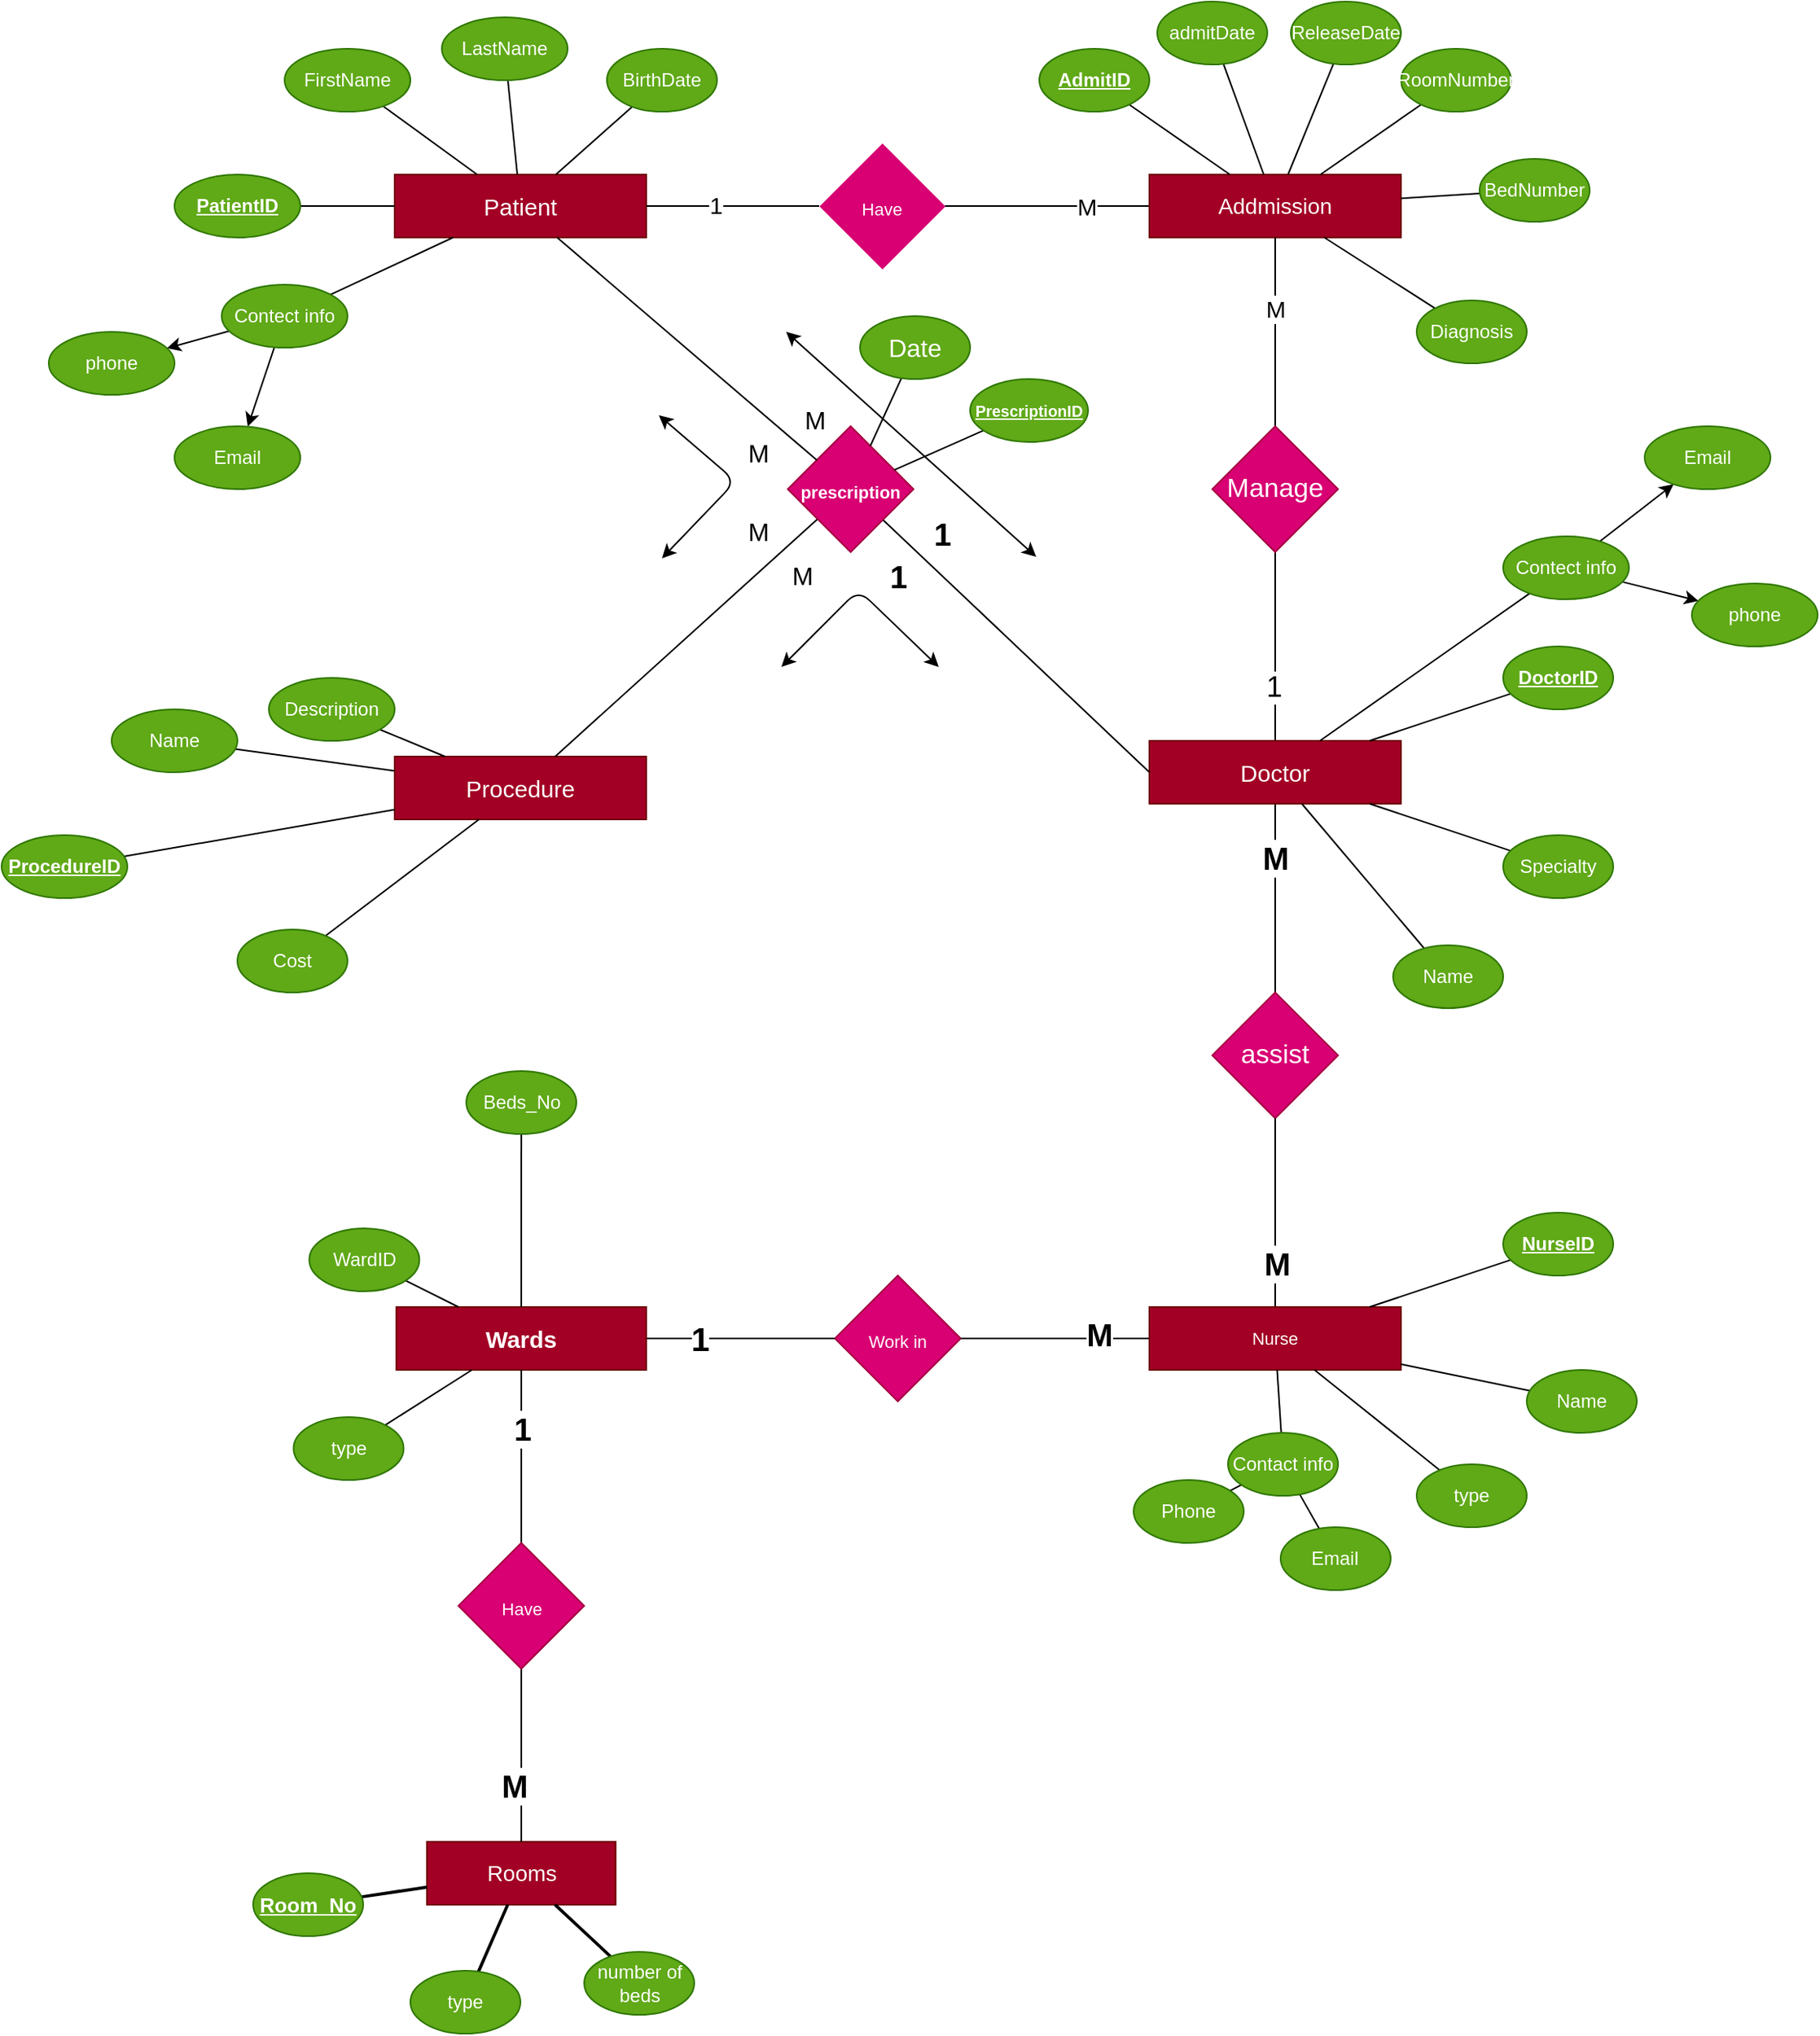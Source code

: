 <mxfile>
    <diagram id="vMU64iLobhLZFNcHKRpa" name="Page-1">
        <mxGraphModel dx="1324" dy="878" grid="0" gridSize="10" guides="1" tooltips="1" connect="1" arrows="1" fold="1" page="0" pageScale="1" pageWidth="1400" pageHeight="850" background="none" math="0" shadow="0">
            <root>
                <mxCell id="0"/>
                <mxCell id="1" parent="0"/>
                <mxCell id="2" value="&lt;font style=&quot;font-size: 15px;&quot;&gt;Patient&lt;/font&gt;" style="rounded=0;whiteSpace=wrap;html=1;fillColor=#a20025;fontColor=#ffffff;strokeColor=#6F0000;" vertex="1" parent="1">
                    <mxGeometry x="200" y="200" width="160" height="40" as="geometry"/>
                </mxCell>
                <mxCell id="11" style="edgeStyle=none;html=1;endArrow=none;endFill=0;" edge="1" parent="1" source="3" target="2">
                    <mxGeometry relative="1" as="geometry"/>
                </mxCell>
                <mxCell id="3" value="BirthDate" style="ellipse;whiteSpace=wrap;html=1;fillColor=#60a917;fontColor=#ffffff;strokeColor=#2D7600;" vertex="1" parent="1">
                    <mxGeometry x="335" y="120" width="70" height="40" as="geometry"/>
                </mxCell>
                <mxCell id="10" style="edgeStyle=none;html=1;endArrow=none;endFill=0;" edge="1" parent="1" source="4" target="2">
                    <mxGeometry relative="1" as="geometry"/>
                </mxCell>
                <mxCell id="4" value="LastName" style="ellipse;whiteSpace=wrap;html=1;fillColor=#60a917;fontColor=#ffffff;strokeColor=#2D7600;" vertex="1" parent="1">
                    <mxGeometry x="230" y="100" width="80" height="40" as="geometry"/>
                </mxCell>
                <mxCell id="9" style="edgeStyle=none;html=1;endArrow=none;endFill=0;" edge="1" parent="1" source="5" target="2">
                    <mxGeometry relative="1" as="geometry"/>
                </mxCell>
                <mxCell id="5" value="FirstName" style="ellipse;whiteSpace=wrap;html=1;fillColor=#60a917;fontColor=#ffffff;strokeColor=#2D7600;" vertex="1" parent="1">
                    <mxGeometry x="130" y="120" width="80" height="40" as="geometry"/>
                </mxCell>
                <mxCell id="8" style="edgeStyle=none;html=1;endArrow=none;endFill=0;" edge="1" parent="1" source="6" target="2">
                    <mxGeometry relative="1" as="geometry"/>
                </mxCell>
                <mxCell id="6" value="&lt;b&gt;&lt;u&gt;PatientID&lt;/u&gt;&lt;/b&gt;" style="ellipse;whiteSpace=wrap;html=1;fillColor=#60a917;fontColor=#ffffff;strokeColor=#2D7600;" vertex="1" parent="1">
                    <mxGeometry x="60" y="200" width="80" height="40" as="geometry"/>
                </mxCell>
                <mxCell id="121" style="edgeStyle=none;html=1;strokeWidth=1;fontSize=15;endArrow=none;endFill=0;" edge="1" parent="1" source="14" target="16">
                    <mxGeometry relative="1" as="geometry"/>
                </mxCell>
                <mxCell id="124" value="M" style="edgeLabel;html=1;align=center;verticalAlign=middle;resizable=0;points=[];fontSize=15;" vertex="1" connectable="0" parent="121">
                    <mxGeometry x="0.323" y="1" relative="1" as="geometry">
                        <mxPoint x="4" y="1" as="offset"/>
                    </mxGeometry>
                </mxCell>
                <mxCell id="123" style="edgeStyle=none;html=1;strokeWidth=1;fontSize=15;endArrow=none;endFill=0;" edge="1" parent="1" source="14" target="2">
                    <mxGeometry relative="1" as="geometry"/>
                </mxCell>
                <mxCell id="125" value="1" style="edgeLabel;html=1;align=center;verticalAlign=middle;resizable=0;points=[];fontSize=15;" vertex="1" connectable="0" parent="123">
                    <mxGeometry x="0.209" relative="1" as="geometry">
                        <mxPoint y="-1" as="offset"/>
                    </mxGeometry>
                </mxCell>
                <mxCell id="14" value="&lt;span style=&quot;font-size: 11px;&quot;&gt;Have&lt;/span&gt;" style="rhombus;whiteSpace=wrap;html=1;fontSize=16;fillColor=#d80073;fontColor=#ffffff;strokeColor=#A50040;strokeWidth=0;" vertex="1" parent="1">
                    <mxGeometry x="470" y="180" width="80" height="80" as="geometry"/>
                </mxCell>
                <mxCell id="16" value="&lt;font style=&quot;font-size: 14px;&quot;&gt;Addmission&lt;/font&gt;" style="rounded=0;whiteSpace=wrap;html=1;fontSize=11;fillColor=#a20025;fontColor=#ffffff;strokeColor=#6F0000;" vertex="1" parent="1">
                    <mxGeometry x="680" y="200" width="160" height="40" as="geometry"/>
                </mxCell>
                <mxCell id="34" style="edgeStyle=none;html=1;strokeWidth=1;fontSize=22;startArrow=none;startFill=0;endArrow=none;endFill=0;" edge="1" parent="1" source="17" target="16">
                    <mxGeometry relative="1" as="geometry"/>
                </mxCell>
                <mxCell id="17" value="&lt;u&gt;&lt;b&gt;AdmitID&lt;/b&gt;&lt;/u&gt;" style="ellipse;whiteSpace=wrap;html=1;fillColor=#60a917;fontColor=#ffffff;strokeColor=#2D7600;" vertex="1" parent="1">
                    <mxGeometry x="610" y="120" width="70" height="40" as="geometry"/>
                </mxCell>
                <mxCell id="31" style="edgeStyle=none;html=1;strokeWidth=1;fontSize=22;startArrow=none;startFill=0;endArrow=none;endFill=0;" edge="1" parent="1" source="18" target="16">
                    <mxGeometry relative="1" as="geometry"/>
                </mxCell>
                <mxCell id="18" value="admitDate" style="ellipse;whiteSpace=wrap;html=1;fillColor=#60a917;fontColor=#ffffff;strokeColor=#2D7600;" vertex="1" parent="1">
                    <mxGeometry x="685" y="90" width="70" height="40" as="geometry"/>
                </mxCell>
                <mxCell id="32" style="edgeStyle=none;html=1;strokeWidth=1;fontSize=22;startArrow=none;startFill=0;endArrow=none;endFill=0;" edge="1" parent="1" source="19" target="16">
                    <mxGeometry relative="1" as="geometry"/>
                </mxCell>
                <mxCell id="19" value="ReleaseDate" style="ellipse;whiteSpace=wrap;html=1;fillColor=#60a917;fontColor=#ffffff;strokeColor=#2D7600;" vertex="1" parent="1">
                    <mxGeometry x="770" y="90" width="70" height="40" as="geometry"/>
                </mxCell>
                <mxCell id="33" style="edgeStyle=none;html=1;strokeWidth=1;fontSize=22;startArrow=none;startFill=0;endArrow=none;endFill=0;" edge="1" parent="1" source="20" target="16">
                    <mxGeometry relative="1" as="geometry"/>
                </mxCell>
                <mxCell id="20" value="RoomNumber" style="ellipse;whiteSpace=wrap;html=1;fillColor=#60a917;fontColor=#ffffff;strokeColor=#2D7600;" vertex="1" parent="1">
                    <mxGeometry x="840" y="120" width="70" height="40" as="geometry"/>
                </mxCell>
                <mxCell id="139" style="edgeStyle=none;html=1;strokeWidth=1;fontSize=15;endArrow=none;endFill=0;" edge="1" parent="1" source="22" target="16">
                    <mxGeometry relative="1" as="geometry"/>
                </mxCell>
                <mxCell id="141" value="M" style="edgeLabel;html=1;align=center;verticalAlign=middle;resizable=0;points=[];fontSize=15;" vertex="1" connectable="0" parent="139">
                    <mxGeometry x="0.257" relative="1" as="geometry">
                        <mxPoint as="offset"/>
                    </mxGeometry>
                </mxCell>
                <mxCell id="140" style="edgeStyle=none;html=1;entryX=0.5;entryY=0;entryDx=0;entryDy=0;strokeWidth=1;fontSize=15;endArrow=none;endFill=0;" edge="1" parent="1" source="22" target="47">
                    <mxGeometry relative="1" as="geometry"/>
                </mxCell>
                <mxCell id="142" value="&lt;font style=&quot;font-size: 18px;&quot;&gt;1&lt;/font&gt;" style="edgeLabel;html=1;align=center;verticalAlign=middle;resizable=0;points=[];fontSize=15;" vertex="1" connectable="0" parent="140">
                    <mxGeometry x="0.423" y="-1" relative="1" as="geometry">
                        <mxPoint as="offset"/>
                    </mxGeometry>
                </mxCell>
                <mxCell id="22" value="Manage" style="rhombus;whiteSpace=wrap;html=1;fontSize=17;fillColor=#d80073;fontColor=#ffffff;strokeColor=#A50040;" vertex="1" parent="1">
                    <mxGeometry x="720" y="360" width="80" height="80" as="geometry"/>
                </mxCell>
                <mxCell id="149" style="edgeStyle=none;html=1;strokeWidth=1;fontSize=20;endArrow=none;endFill=0;" edge="1" parent="1" source="42" target="47">
                    <mxGeometry relative="1" as="geometry"/>
                </mxCell>
                <mxCell id="151" value="&lt;b&gt;M&lt;/b&gt;" style="edgeLabel;html=1;align=center;verticalAlign=middle;resizable=0;points=[];fontSize=20;" vertex="1" connectable="0" parent="149">
                    <mxGeometry x="0.434" relative="1" as="geometry">
                        <mxPoint as="offset"/>
                    </mxGeometry>
                </mxCell>
                <mxCell id="42" value="assist" style="rhombus;whiteSpace=wrap;html=1;fontSize=17;fillColor=#d80073;fontColor=#ffffff;strokeColor=#A50040;" vertex="1" parent="1">
                    <mxGeometry x="720" y="720" width="80" height="80" as="geometry"/>
                </mxCell>
                <mxCell id="47" value="&lt;font style=&quot;font-size: 15px;&quot;&gt;Doctor&lt;/font&gt;" style="rounded=0;whiteSpace=wrap;html=1;fontSize=11;fillColor=#a20025;fontColor=#ffffff;strokeColor=#6F0000;" vertex="1" parent="1">
                    <mxGeometry x="680" y="560" width="160" height="40" as="geometry"/>
                </mxCell>
                <mxCell id="48" style="edgeStyle=none;html=1;strokeWidth=1;fontSize=22;startArrow=none;startFill=0;endArrow=none;endFill=0;" edge="1" source="49" target="47" parent="1">
                    <mxGeometry relative="1" as="geometry"/>
                </mxCell>
                <mxCell id="49" value="&lt;b&gt;&lt;u&gt;DoctorID&lt;/u&gt;&lt;/b&gt;" style="ellipse;whiteSpace=wrap;html=1;fillColor=#60a917;fontColor=#ffffff;strokeColor=#2D7600;" vertex="1" parent="1">
                    <mxGeometry x="905" y="500" width="70" height="40" as="geometry"/>
                </mxCell>
                <mxCell id="52" style="edgeStyle=none;html=1;strokeWidth=1;fontSize=22;startArrow=none;startFill=0;endArrow=none;endFill=0;" edge="1" source="53" target="47" parent="1">
                    <mxGeometry relative="1" as="geometry"/>
                </mxCell>
                <mxCell id="53" value="Specialty" style="ellipse;whiteSpace=wrap;html=1;fillColor=#60a917;fontColor=#ffffff;strokeColor=#2D7600;" vertex="1" parent="1">
                    <mxGeometry x="905" y="620" width="70" height="40" as="geometry"/>
                </mxCell>
                <mxCell id="54" style="edgeStyle=none;html=1;strokeWidth=1;fontSize=22;startArrow=none;startFill=0;endArrow=none;endFill=0;" edge="1" source="55" target="47" parent="1">
                    <mxGeometry relative="1" as="geometry"/>
                </mxCell>
                <mxCell id="55" value="Name" style="ellipse;whiteSpace=wrap;html=1;fillColor=#60a917;fontColor=#ffffff;strokeColor=#2D7600;" vertex="1" parent="1">
                    <mxGeometry x="835" y="690" width="70" height="40" as="geometry"/>
                </mxCell>
                <mxCell id="56" value="&lt;font style=&quot;font-size: 15px;&quot;&gt;Procedure&lt;/font&gt;" style="rounded=0;whiteSpace=wrap;html=1;fillColor=#a20025;fontColor=#ffffff;strokeColor=#6F0000;" vertex="1" parent="1">
                    <mxGeometry x="200" y="570" width="160" height="40" as="geometry"/>
                </mxCell>
                <mxCell id="57" style="edgeStyle=none;html=1;endArrow=none;endFill=0;" edge="1" source="58" target="56" parent="1">
                    <mxGeometry relative="1" as="geometry"/>
                </mxCell>
                <mxCell id="58" value="Cost" style="ellipse;whiteSpace=wrap;html=1;fillColor=#60a917;fontColor=#ffffff;strokeColor=#2D7600;" vertex="1" parent="1">
                    <mxGeometry x="100" y="680" width="70" height="40" as="geometry"/>
                </mxCell>
                <mxCell id="59" style="edgeStyle=none;html=1;endArrow=none;endFill=0;" edge="1" source="60" target="56" parent="1">
                    <mxGeometry relative="1" as="geometry"/>
                </mxCell>
                <mxCell id="60" value="Description" style="ellipse;whiteSpace=wrap;html=1;fillColor=#60a917;fontColor=#ffffff;strokeColor=#2D7600;" vertex="1" parent="1">
                    <mxGeometry x="120" y="520" width="80" height="40" as="geometry"/>
                </mxCell>
                <mxCell id="61" style="edgeStyle=none;html=1;endArrow=none;endFill=0;" edge="1" source="62" target="56" parent="1">
                    <mxGeometry relative="1" as="geometry"/>
                </mxCell>
                <mxCell id="62" value="Name" style="ellipse;whiteSpace=wrap;html=1;fillColor=#60a917;fontColor=#ffffff;strokeColor=#2D7600;" vertex="1" parent="1">
                    <mxGeometry x="20" y="540" width="80" height="40" as="geometry"/>
                </mxCell>
                <mxCell id="63" style="edgeStyle=none;html=1;endArrow=none;endFill=0;" edge="1" source="64" target="56" parent="1">
                    <mxGeometry relative="1" as="geometry"/>
                </mxCell>
                <mxCell id="64" value="&lt;font style=&quot;font-size: 12px;&quot;&gt;&lt;b&gt;&lt;u&gt;ProcedureID&lt;/u&gt;&lt;/b&gt;&lt;/font&gt;" style="ellipse;whiteSpace=wrap;html=1;fillColor=#60a917;fontColor=#ffffff;strokeColor=#2D7600;" vertex="1" parent="1">
                    <mxGeometry x="-50" y="620" width="80" height="40" as="geometry"/>
                </mxCell>
                <mxCell id="66" value="&lt;font style=&quot;font-size: 11px;&quot;&gt;Work in&lt;/font&gt;" style="rhombus;whiteSpace=wrap;html=1;fontSize=16;fillColor=#d80073;fontColor=#ffffff;strokeColor=#A50040;" vertex="1" parent="1">
                    <mxGeometry x="480" y="900" width="80" height="80" as="geometry"/>
                </mxCell>
                <mxCell id="152" value="" style="edgeStyle=none;html=1;strokeWidth=1;fontSize=20;endArrow=none;endFill=0;" edge="1" parent="1" source="68" target="73">
                    <mxGeometry relative="1" as="geometry"/>
                </mxCell>
                <mxCell id="68" value="&lt;font style=&quot;font-size: 14px;&quot;&gt;Rooms&lt;/font&gt;" style="rounded=0;whiteSpace=wrap;html=1;fontSize=11;fillColor=#a20025;fontColor=#ffffff;strokeColor=#6F0000;" vertex="1" parent="1">
                    <mxGeometry x="220.55" y="1260" width="120" height="40" as="geometry"/>
                </mxCell>
                <mxCell id="70" style="edgeStyle=none;html=1;strokeWidth=2;fontSize=22;startArrow=none;startFill=0;endArrow=none;endFill=0;" edge="1" source="71" target="68" parent="1">
                    <mxGeometry relative="1" as="geometry"/>
                </mxCell>
                <mxCell id="71" value="&lt;b&gt;&lt;u&gt;&lt;font style=&quot;font-size: 13px;&quot;&gt;Room_No&lt;/font&gt;&lt;/u&gt;&lt;/b&gt;" style="ellipse;whiteSpace=wrap;html=1;fillColor=#60a917;fontColor=#ffffff;strokeColor=#2D7600;" vertex="1" parent="1">
                    <mxGeometry x="110" y="1280" width="70" height="40" as="geometry"/>
                </mxCell>
                <mxCell id="72" style="edgeStyle=none;html=1;strokeWidth=2;fontSize=22;startArrow=none;startFill=0;endArrow=none;endFill=0;" edge="1" source="73" target="68" parent="1">
                    <mxGeometry relative="1" as="geometry"/>
                </mxCell>
                <mxCell id="73" value="type" style="ellipse;whiteSpace=wrap;html=1;fillColor=#60a917;fontColor=#ffffff;strokeColor=#2D7600;" vertex="1" parent="1">
                    <mxGeometry x="210" y="1342" width="70" height="40" as="geometry"/>
                </mxCell>
                <mxCell id="74" style="edgeStyle=none;html=1;strokeWidth=2;fontSize=22;startArrow=none;startFill=0;endArrow=none;endFill=0;" edge="1" source="75" target="68" parent="1">
                    <mxGeometry relative="1" as="geometry"/>
                </mxCell>
                <mxCell id="75" value="number of beds" style="ellipse;whiteSpace=wrap;html=1;fillColor=#60a917;fontColor=#ffffff;strokeColor=#2D7600;" vertex="1" parent="1">
                    <mxGeometry x="320.55" y="1330" width="70" height="40" as="geometry"/>
                </mxCell>
                <mxCell id="143" style="edgeStyle=none;html=1;strokeWidth=1;fontSize=18;endArrow=none;endFill=0;" edge="1" parent="1" source="81" target="66">
                    <mxGeometry relative="1" as="geometry"/>
                </mxCell>
                <mxCell id="146" value="&lt;font style=&quot;font-size: 21px;&quot;&gt;&lt;b&gt;1&lt;/b&gt;&lt;/font&gt;" style="edgeLabel;html=1;align=center;verticalAlign=middle;resizable=0;points=[];fontSize=18;" vertex="1" connectable="0" parent="143">
                    <mxGeometry x="-0.445" relative="1" as="geometry">
                        <mxPoint as="offset"/>
                    </mxGeometry>
                </mxCell>
                <mxCell id="81" value="&lt;font style=&quot;font-size: 15px;&quot;&gt;&lt;b&gt;Wards&lt;/b&gt;&lt;/font&gt;" style="rounded=0;whiteSpace=wrap;html=1;fontSize=11;fillColor=#a20025;fontColor=#ffffff;strokeColor=#6F0000;" vertex="1" parent="1">
                    <mxGeometry x="201.09" y="920" width="158.91" height="40" as="geometry"/>
                </mxCell>
                <mxCell id="82" style="edgeStyle=none;html=1;strokeWidth=1;fontSize=22;startArrow=none;startFill=0;endArrow=none;endFill=0;" edge="1" source="83" target="81" parent="1">
                    <mxGeometry relative="1" as="geometry"/>
                </mxCell>
                <mxCell id="83" value="WardID" style="ellipse;whiteSpace=wrap;html=1;fillColor=#60a917;fontColor=#ffffff;strokeColor=#2D7600;" vertex="1" parent="1">
                    <mxGeometry x="145.71" y="870" width="70" height="40" as="geometry"/>
                </mxCell>
                <mxCell id="86" style="edgeStyle=none;html=1;strokeWidth=1;fontSize=22;startArrow=none;startFill=0;endArrow=none;endFill=0;" edge="1" source="87" target="81" parent="1">
                    <mxGeometry relative="1" as="geometry"/>
                </mxCell>
                <mxCell id="87" value="Beds_No" style="ellipse;whiteSpace=wrap;html=1;fillColor=#60a917;fontColor=#ffffff;strokeColor=#2D7600;" vertex="1" parent="1">
                    <mxGeometry x="245.55" y="770" width="70" height="40" as="geometry"/>
                </mxCell>
                <mxCell id="88" style="edgeStyle=none;html=1;strokeWidth=1;fontSize=22;startArrow=none;startFill=0;endArrow=none;endFill=0;" edge="1" source="89" target="81" parent="1">
                    <mxGeometry relative="1" as="geometry"/>
                </mxCell>
                <mxCell id="89" value="type" style="ellipse;whiteSpace=wrap;html=1;fillColor=#60a917;fontColor=#ffffff;strokeColor=#2D7600;" vertex="1" parent="1">
                    <mxGeometry x="135.71" y="990" width="70" height="40" as="geometry"/>
                </mxCell>
                <mxCell id="144" style="edgeStyle=none;html=1;strokeWidth=1;fontSize=18;endArrow=none;endFill=0;" edge="1" parent="1" source="92" target="66">
                    <mxGeometry relative="1" as="geometry"/>
                </mxCell>
                <mxCell id="145" value="&lt;b&gt;&lt;font style=&quot;font-size: 20px;&quot;&gt;M&lt;/font&gt;&lt;/b&gt;" style="edgeLabel;html=1;align=center;verticalAlign=middle;resizable=0;points=[];fontSize=18;" vertex="1" connectable="0" parent="144">
                    <mxGeometry x="-0.467" y="-2" relative="1" as="geometry">
                        <mxPoint as="offset"/>
                    </mxGeometry>
                </mxCell>
                <mxCell id="148" value="" style="edgeStyle=none;html=1;strokeWidth=1;fontSize=20;endArrow=none;endFill=0;" edge="1" parent="1" source="92" target="42">
                    <mxGeometry relative="1" as="geometry"/>
                </mxCell>
                <mxCell id="150" value="&lt;b&gt;M&lt;/b&gt;" style="edgeLabel;html=1;align=center;verticalAlign=middle;resizable=0;points=[];fontSize=20;" vertex="1" connectable="0" parent="148">
                    <mxGeometry x="-0.531" y="-1" relative="1" as="geometry">
                        <mxPoint as="offset"/>
                    </mxGeometry>
                </mxCell>
                <mxCell id="92" value="Nurse" style="rounded=0;whiteSpace=wrap;html=1;fontSize=11;fillColor=#a20025;fontColor=#ffffff;strokeColor=#6F0000;" vertex="1" parent="1">
                    <mxGeometry x="680" y="920" width="160" height="40" as="geometry"/>
                </mxCell>
                <mxCell id="93" style="edgeStyle=none;html=1;strokeWidth=1;fontSize=22;startArrow=none;startFill=0;endArrow=none;endFill=0;" edge="1" source="94" target="92" parent="1">
                    <mxGeometry relative="1" as="geometry"/>
                </mxCell>
                <mxCell id="94" value="&lt;b&gt;&lt;u&gt;NurseID&lt;/u&gt;&lt;/b&gt;" style="ellipse;whiteSpace=wrap;html=1;fillColor=#60a917;fontColor=#ffffff;strokeColor=#2D7600;" vertex="1" parent="1">
                    <mxGeometry x="905" y="860" width="70" height="40" as="geometry"/>
                </mxCell>
                <mxCell id="95" style="edgeStyle=none;html=1;strokeWidth=1;fontSize=22;startArrow=none;startFill=0;endArrow=none;endFill=0;" edge="1" source="96" target="92" parent="1">
                    <mxGeometry relative="1" as="geometry"/>
                </mxCell>
                <mxCell id="96" value="Name" style="ellipse;whiteSpace=wrap;html=1;fillColor=#60a917;fontColor=#ffffff;strokeColor=#2D7600;" vertex="1" parent="1">
                    <mxGeometry x="920" y="960" width="70" height="40" as="geometry"/>
                </mxCell>
                <mxCell id="97" style="edgeStyle=none;html=1;strokeWidth=1;fontSize=22;startArrow=none;startFill=0;endArrow=none;endFill=0;" edge="1" source="98" target="92" parent="1">
                    <mxGeometry relative="1" as="geometry"/>
                </mxCell>
                <mxCell id="118" value="" style="edgeStyle=none;html=1;strokeWidth=1;fontSize=12;endArrow=none;endFill=0;" edge="1" parent="1" source="98" target="117">
                    <mxGeometry relative="1" as="geometry"/>
                </mxCell>
                <mxCell id="120" value="" style="edgeStyle=none;html=1;strokeWidth=1;fontSize=12;endArrow=none;endFill=0;" edge="1" parent="1" source="98" target="119">
                    <mxGeometry relative="1" as="geometry"/>
                </mxCell>
                <mxCell id="98" value="Contact info" style="ellipse;whiteSpace=wrap;html=1;fillColor=#60a917;fontColor=#ffffff;strokeColor=#2D7600;" vertex="1" parent="1">
                    <mxGeometry x="730" y="1000" width="70" height="40" as="geometry"/>
                </mxCell>
                <mxCell id="99" style="edgeStyle=none;html=1;strokeWidth=1;fontSize=22;startArrow=none;startFill=0;endArrow=none;endFill=0;" edge="1" source="100" target="92" parent="1">
                    <mxGeometry relative="1" as="geometry"/>
                </mxCell>
                <mxCell id="100" value="type" style="ellipse;whiteSpace=wrap;html=1;fillColor=#60a917;fontColor=#ffffff;strokeColor=#2D7600;" vertex="1" parent="1">
                    <mxGeometry x="850" y="1020" width="70" height="40" as="geometry"/>
                </mxCell>
                <mxCell id="102" style="edgeStyle=none;html=1;fontSize=15;endArrow=none;endFill=0;" edge="1" parent="1" source="101" target="2">
                    <mxGeometry relative="1" as="geometry"/>
                </mxCell>
                <mxCell id="104" value="" style="edgeStyle=none;html=1;fontSize=15;" edge="1" parent="1" source="101" target="103">
                    <mxGeometry relative="1" as="geometry"/>
                </mxCell>
                <mxCell id="106" value="" style="edgeStyle=none;html=1;fontSize=15;" edge="1" parent="1" source="101" target="105">
                    <mxGeometry relative="1" as="geometry"/>
                </mxCell>
                <mxCell id="101" value="Contect info" style="ellipse;whiteSpace=wrap;html=1;fillColor=#60a917;fontColor=#ffffff;strokeColor=#2D7600;" vertex="1" parent="1">
                    <mxGeometry x="90" y="270" width="80" height="40" as="geometry"/>
                </mxCell>
                <mxCell id="103" value="Email" style="ellipse;whiteSpace=wrap;html=1;fillColor=#60a917;fontColor=#ffffff;strokeColor=#2D7600;" vertex="1" parent="1">
                    <mxGeometry x="60" y="360" width="80" height="40" as="geometry"/>
                </mxCell>
                <mxCell id="105" value="phone" style="ellipse;whiteSpace=wrap;html=1;fillColor=#60a917;fontColor=#ffffff;strokeColor=#2D7600;" vertex="1" parent="1">
                    <mxGeometry x="-20" y="300" width="80" height="40" as="geometry"/>
                </mxCell>
                <mxCell id="110" style="edgeStyle=none;html=1;fontSize=15;endArrow=none;endFill=0;" edge="1" parent="1" source="107" target="16">
                    <mxGeometry relative="1" as="geometry"/>
                </mxCell>
                <mxCell id="107" value="BedNumber" style="ellipse;whiteSpace=wrap;html=1;fillColor=#60a917;fontColor=#ffffff;strokeColor=#2D7600;" vertex="1" parent="1">
                    <mxGeometry x="890" y="190" width="70" height="40" as="geometry"/>
                </mxCell>
                <mxCell id="109" value="" style="edgeStyle=none;html=1;fontSize=15;endArrow=none;endFill=0;" edge="1" parent="1" source="108" target="16">
                    <mxGeometry relative="1" as="geometry"/>
                </mxCell>
                <mxCell id="108" value="Diagnosis" style="ellipse;whiteSpace=wrap;html=1;fillColor=#60a917;fontColor=#ffffff;strokeColor=#2D7600;" vertex="1" parent="1">
                    <mxGeometry x="850" y="280" width="70" height="40" as="geometry"/>
                </mxCell>
                <mxCell id="111" value="" style="edgeStyle=none;html=1;fontSize=15;" edge="1" source="113" target="114" parent="1">
                    <mxGeometry relative="1" as="geometry"/>
                </mxCell>
                <mxCell id="112" value="" style="edgeStyle=none;html=1;fontSize=15;" edge="1" source="113" target="115" parent="1">
                    <mxGeometry relative="1" as="geometry"/>
                </mxCell>
                <mxCell id="116" value="" style="edgeStyle=none;html=1;strokeWidth=1;fontSize=15;endArrow=none;endFill=0;" edge="1" parent="1" source="113" target="47">
                    <mxGeometry relative="1" as="geometry"/>
                </mxCell>
                <mxCell id="113" value="Contect info" style="ellipse;whiteSpace=wrap;html=1;fillColor=#60a917;fontColor=#ffffff;strokeColor=#2D7600;" vertex="1" parent="1">
                    <mxGeometry x="905" y="430" width="80" height="40" as="geometry"/>
                </mxCell>
                <mxCell id="114" value="Email" style="ellipse;whiteSpace=wrap;html=1;fillColor=#60a917;fontColor=#ffffff;strokeColor=#2D7600;" vertex="1" parent="1">
                    <mxGeometry x="995" y="360" width="80" height="40" as="geometry"/>
                </mxCell>
                <mxCell id="115" value="phone" style="ellipse;whiteSpace=wrap;html=1;fillColor=#60a917;fontColor=#ffffff;strokeColor=#2D7600;" vertex="1" parent="1">
                    <mxGeometry x="1025" y="460" width="80" height="40" as="geometry"/>
                </mxCell>
                <mxCell id="117" value="Phone" style="ellipse;whiteSpace=wrap;html=1;fillColor=#60a917;fontColor=#ffffff;strokeColor=#2D7600;" vertex="1" parent="1">
                    <mxGeometry x="670" y="1030" width="70" height="40" as="geometry"/>
                </mxCell>
                <mxCell id="119" value="Email" style="ellipse;whiteSpace=wrap;html=1;fillColor=#60a917;fontColor=#ffffff;strokeColor=#2D7600;" vertex="1" parent="1">
                    <mxGeometry x="763.47" y="1060" width="70" height="40" as="geometry"/>
                </mxCell>
                <mxCell id="156" value="" style="edgeStyle=none;html=1;strokeWidth=1;fontSize=20;endArrow=none;endFill=0;" edge="1" parent="1" source="155" target="81">
                    <mxGeometry relative="1" as="geometry"/>
                </mxCell>
                <mxCell id="159" value="&lt;b&gt;1&lt;/b&gt;" style="edgeLabel;html=1;align=center;verticalAlign=middle;resizable=0;points=[];fontSize=20;" vertex="1" connectable="0" parent="156">
                    <mxGeometry x="0.319" relative="1" as="geometry">
                        <mxPoint y="-1" as="offset"/>
                    </mxGeometry>
                </mxCell>
                <mxCell id="157" value="" style="edgeStyle=none;html=1;strokeWidth=1;fontSize=20;endArrow=none;endFill=0;" edge="1" parent="1" source="155" target="68">
                    <mxGeometry relative="1" as="geometry"/>
                </mxCell>
                <mxCell id="158" value="&lt;b&gt;M&lt;/b&gt;" style="edgeLabel;html=1;align=center;verticalAlign=middle;resizable=0;points=[];fontSize=20;" vertex="1" connectable="0" parent="157">
                    <mxGeometry x="0.345" y="-5" relative="1" as="geometry">
                        <mxPoint as="offset"/>
                    </mxGeometry>
                </mxCell>
                <mxCell id="155" value="&lt;font style=&quot;font-size: 11px;&quot;&gt;Have&lt;/font&gt;" style="rhombus;whiteSpace=wrap;html=1;fontSize=16;fillColor=#d80073;fontColor=#ffffff;strokeColor=#A50040;" vertex="1" parent="1">
                    <mxGeometry x="240.55" y="1070" width="80" height="80" as="geometry"/>
                </mxCell>
                <mxCell id="166" style="edgeStyle=none;html=1;entryX=0;entryY=0.5;entryDx=0;entryDy=0;strokeWidth=1;fontSize=20;endArrow=none;endFill=0;" edge="1" parent="1" source="161" target="47">
                    <mxGeometry relative="1" as="geometry"/>
                </mxCell>
                <mxCell id="168" value="&lt;b&gt;1&lt;/b&gt;" style="edgeLabel;html=1;align=center;verticalAlign=middle;resizable=0;points=[];fontSize=20;" vertex="1" connectable="0" parent="166">
                    <mxGeometry x="0.46" y="2" relative="1" as="geometry">
                        <mxPoint x="-116" y="-81" as="offset"/>
                    </mxGeometry>
                </mxCell>
                <mxCell id="167" style="edgeStyle=none;html=1;strokeWidth=1;fontSize=20;endArrow=none;endFill=0;" edge="1" parent="1" source="161" target="56">
                    <mxGeometry relative="1" as="geometry">
                        <mxPoint x="380" y="520" as="targetPoint"/>
                    </mxGeometry>
                </mxCell>
                <mxCell id="183" value="&lt;font style=&quot;font-size: 16px;&quot;&gt;M&lt;/font&gt;" style="edgeLabel;html=1;align=center;verticalAlign=middle;resizable=0;points=[];fontSize=11;" vertex="1" connectable="0" parent="167">
                    <mxGeometry x="0.592" y="-1" relative="1" as="geometry">
                        <mxPoint x="95" y="-162" as="offset"/>
                    </mxGeometry>
                </mxCell>
                <mxCell id="188" value="M" style="edgeLabel;html=1;align=center;verticalAlign=middle;resizable=0;points=[];fontSize=16;" vertex="1" connectable="0" parent="167">
                    <mxGeometry x="-0.883" y="2" relative="1" as="geometry">
                        <mxPoint x="-2" y="26" as="offset"/>
                    </mxGeometry>
                </mxCell>
                <mxCell id="189" value="M" style="edgeLabel;html=1;align=center;verticalAlign=middle;resizable=0;points=[];fontSize=16;" vertex="1" connectable="0" parent="167">
                    <mxGeometry x="-0.883" y="2" relative="1" as="geometry">
                        <mxPoint x="-30" y="-2" as="offset"/>
                    </mxGeometry>
                </mxCell>
                <mxCell id="192" value="M" style="edgeLabel;html=1;align=center;verticalAlign=middle;resizable=0;points=[];fontSize=16;" vertex="1" connectable="0" parent="167">
                    <mxGeometry x="-0.883" y="2" relative="1" as="geometry">
                        <mxPoint x="6" y="-73" as="offset"/>
                    </mxGeometry>
                </mxCell>
                <mxCell id="161" value="&lt;b&gt;&lt;font style=&quot;font-size: 11px;&quot;&gt;prescription&lt;/font&gt;&lt;/b&gt;" style="rhombus;whiteSpace=wrap;html=1;fontSize=16;fillColor=#d80073;fontColor=#ffffff;strokeColor=#A50040;" vertex="1" parent="1">
                    <mxGeometry x="450" y="360" width="80" height="80" as="geometry"/>
                </mxCell>
                <mxCell id="170" style="edgeStyle=none;html=1;strokeWidth=1;fontSize=20;endArrow=none;endFill=0;" edge="1" parent="1" source="161" target="2">
                    <mxGeometry relative="1" as="geometry"/>
                </mxCell>
                <mxCell id="172" value="&lt;b&gt;1&lt;/b&gt;" style="edgeLabel;html=1;align=center;verticalAlign=middle;resizable=0;points=[];fontSize=20;" vertex="1" connectable="0" parent="170">
                    <mxGeometry x="0.243" y="-3" relative="1" as="geometry">
                        <mxPoint x="180" y="136" as="offset"/>
                    </mxGeometry>
                </mxCell>
                <mxCell id="187" style="edgeStyle=none;html=1;strokeWidth=1;fontSize=20;endArrow=none;endFill=0;" edge="1" parent="1" source="184" target="161">
                    <mxGeometry relative="1" as="geometry"/>
                </mxCell>
                <mxCell id="184" value="&lt;u style=&quot;font-size: 10px;&quot;&gt;&lt;b&gt;&lt;span style=&quot;&quot;&gt;&lt;font style=&quot;font-size: 10px;&quot;&gt;Prescription&lt;/font&gt;&lt;/span&gt;ID&lt;/b&gt;&lt;/u&gt;" style="ellipse;whiteSpace=wrap;html=1;fillColor=#60a917;fontColor=#ffffff;strokeColor=#2D7600;" vertex="1" parent="1">
                    <mxGeometry x="566" y="330" width="75" height="40" as="geometry"/>
                </mxCell>
                <mxCell id="186" style="edgeStyle=none;html=1;strokeWidth=1;fontSize=20;endArrow=none;endFill=0;" edge="1" parent="1" source="185" target="161">
                    <mxGeometry relative="1" as="geometry"/>
                </mxCell>
                <mxCell id="185" value="&lt;font style=&quot;font-size: 16px;&quot;&gt;Date&lt;/font&gt;" style="ellipse;whiteSpace=wrap;html=1;fillColor=#60a917;fontColor=#ffffff;strokeColor=#2D7600;" vertex="1" parent="1">
                    <mxGeometry x="496" y="290" width="70" height="40" as="geometry"/>
                </mxCell>
                <mxCell id="193" value="" style="endArrow=classic;html=1;strokeWidth=1;fontSize=16;startArrow=classic;startFill=1;" edge="1" parent="1">
                    <mxGeometry width="50" height="50" relative="1" as="geometry">
                        <mxPoint x="446" y="513" as="sourcePoint"/>
                        <mxPoint x="546" y="513" as="targetPoint"/>
                        <Array as="points">
                            <mxPoint x="495" y="464"/>
                        </Array>
                    </mxGeometry>
                </mxCell>
                <mxCell id="195" value="" style="endArrow=classic;html=1;strokeWidth=1;fontSize=16;startArrow=classic;startFill=1;" edge="1" parent="1">
                    <mxGeometry width="50" height="50" relative="1" as="geometry">
                        <mxPoint x="370" y="444" as="sourcePoint"/>
                        <mxPoint x="368" y="353" as="targetPoint"/>
                        <Array as="points">
                            <mxPoint x="417" y="395"/>
                        </Array>
                    </mxGeometry>
                </mxCell>
                <mxCell id="196" value="" style="endArrow=classic;html=1;strokeWidth=1;fontSize=16;startArrow=classic;startFill=1;" edge="1" parent="1">
                    <mxGeometry width="50" height="50" relative="1" as="geometry">
                        <mxPoint x="608" y="443" as="sourcePoint"/>
                        <mxPoint x="449" y="300" as="targetPoint"/>
                    </mxGeometry>
                </mxCell>
            </root>
        </mxGraphModel>
    </diagram>
</mxfile>